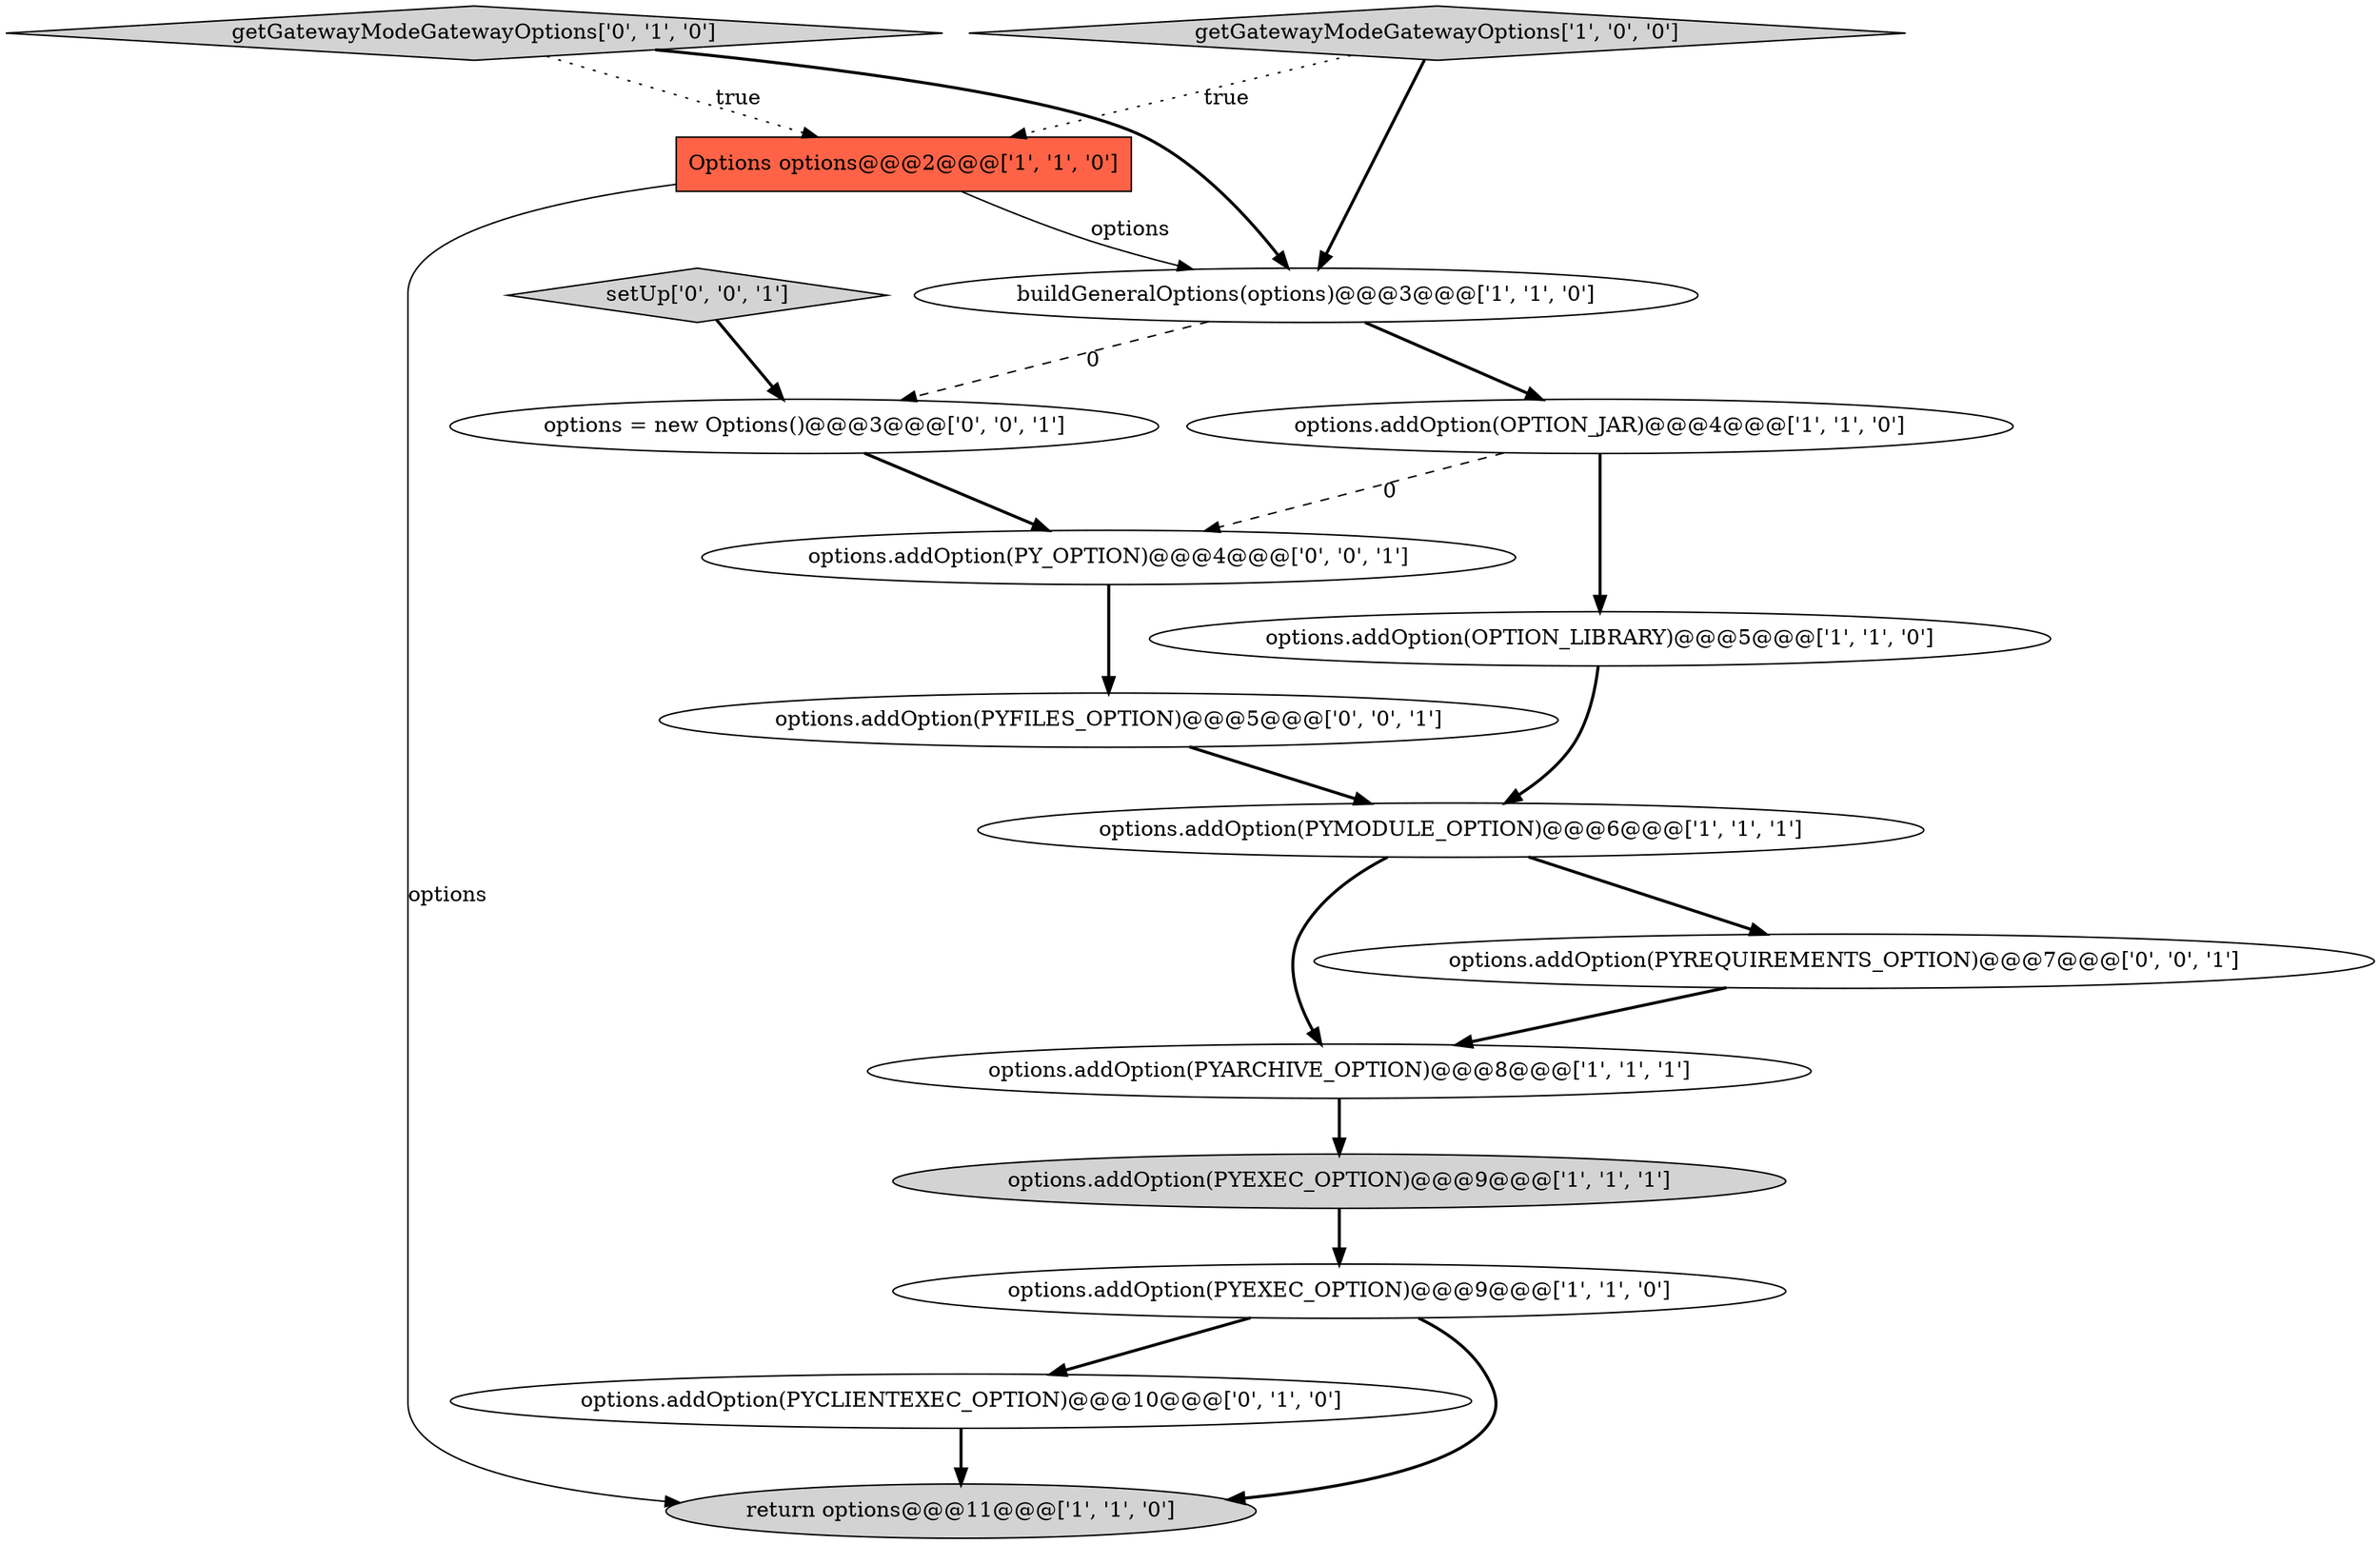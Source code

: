 digraph {
3 [style = filled, label = "options.addOption(PYMODULE_OPTION)@@@6@@@['1', '1', '1']", fillcolor = white, shape = ellipse image = "AAA0AAABBB1BBB"];
4 [style = filled, label = "getGatewayModeGatewayOptions['1', '0', '0']", fillcolor = lightgray, shape = diamond image = "AAA0AAABBB1BBB"];
0 [style = filled, label = "Options options@@@2@@@['1', '1', '0']", fillcolor = tomato, shape = box image = "AAA0AAABBB1BBB"];
8 [style = filled, label = "options.addOption(OPTION_JAR)@@@4@@@['1', '1', '0']", fillcolor = white, shape = ellipse image = "AAA0AAABBB1BBB"];
9 [style = filled, label = "return options@@@11@@@['1', '1', '0']", fillcolor = lightgray, shape = ellipse image = "AAA0AAABBB1BBB"];
1 [style = filled, label = "options.addOption(PYEXEC_OPTION)@@@9@@@['1', '1', '0']", fillcolor = white, shape = ellipse image = "AAA0AAABBB1BBB"];
13 [style = filled, label = "options.addOption(PYREQUIREMENTS_OPTION)@@@7@@@['0', '0', '1']", fillcolor = white, shape = ellipse image = "AAA0AAABBB3BBB"];
2 [style = filled, label = "options.addOption(PYARCHIVE_OPTION)@@@8@@@['1', '1', '1']", fillcolor = white, shape = ellipse image = "AAA0AAABBB1BBB"];
6 [style = filled, label = "options.addOption(PYEXEC_OPTION)@@@9@@@['1', '1', '1']", fillcolor = lightgray, shape = ellipse image = "AAA0AAABBB1BBB"];
14 [style = filled, label = "options.addOption(PY_OPTION)@@@4@@@['0', '0', '1']", fillcolor = white, shape = ellipse image = "AAA0AAABBB3BBB"];
15 [style = filled, label = "options = new Options()@@@3@@@['0', '0', '1']", fillcolor = white, shape = ellipse image = "AAA0AAABBB3BBB"];
12 [style = filled, label = "options.addOption(PYFILES_OPTION)@@@5@@@['0', '0', '1']", fillcolor = white, shape = ellipse image = "AAA0AAABBB3BBB"];
16 [style = filled, label = "setUp['0', '0', '1']", fillcolor = lightgray, shape = diamond image = "AAA0AAABBB3BBB"];
11 [style = filled, label = "getGatewayModeGatewayOptions['0', '1', '0']", fillcolor = lightgray, shape = diamond image = "AAA0AAABBB2BBB"];
10 [style = filled, label = "options.addOption(PYCLIENTEXEC_OPTION)@@@10@@@['0', '1', '0']", fillcolor = white, shape = ellipse image = "AAA1AAABBB2BBB"];
7 [style = filled, label = "options.addOption(OPTION_LIBRARY)@@@5@@@['1', '1', '0']", fillcolor = white, shape = ellipse image = "AAA0AAABBB1BBB"];
5 [style = filled, label = "buildGeneralOptions(options)@@@3@@@['1', '1', '0']", fillcolor = white, shape = ellipse image = "AAA0AAABBB1BBB"];
8->14 [style = dashed, label="0"];
5->8 [style = bold, label=""];
1->9 [style = bold, label=""];
1->10 [style = bold, label=""];
3->2 [style = bold, label=""];
10->9 [style = bold, label=""];
4->5 [style = bold, label=""];
16->15 [style = bold, label=""];
11->0 [style = dotted, label="true"];
14->12 [style = bold, label=""];
4->0 [style = dotted, label="true"];
3->13 [style = bold, label=""];
7->3 [style = bold, label=""];
0->9 [style = solid, label="options"];
15->14 [style = bold, label=""];
12->3 [style = bold, label=""];
2->6 [style = bold, label=""];
8->7 [style = bold, label=""];
0->5 [style = solid, label="options"];
13->2 [style = bold, label=""];
6->1 [style = bold, label=""];
5->15 [style = dashed, label="0"];
11->5 [style = bold, label=""];
}
